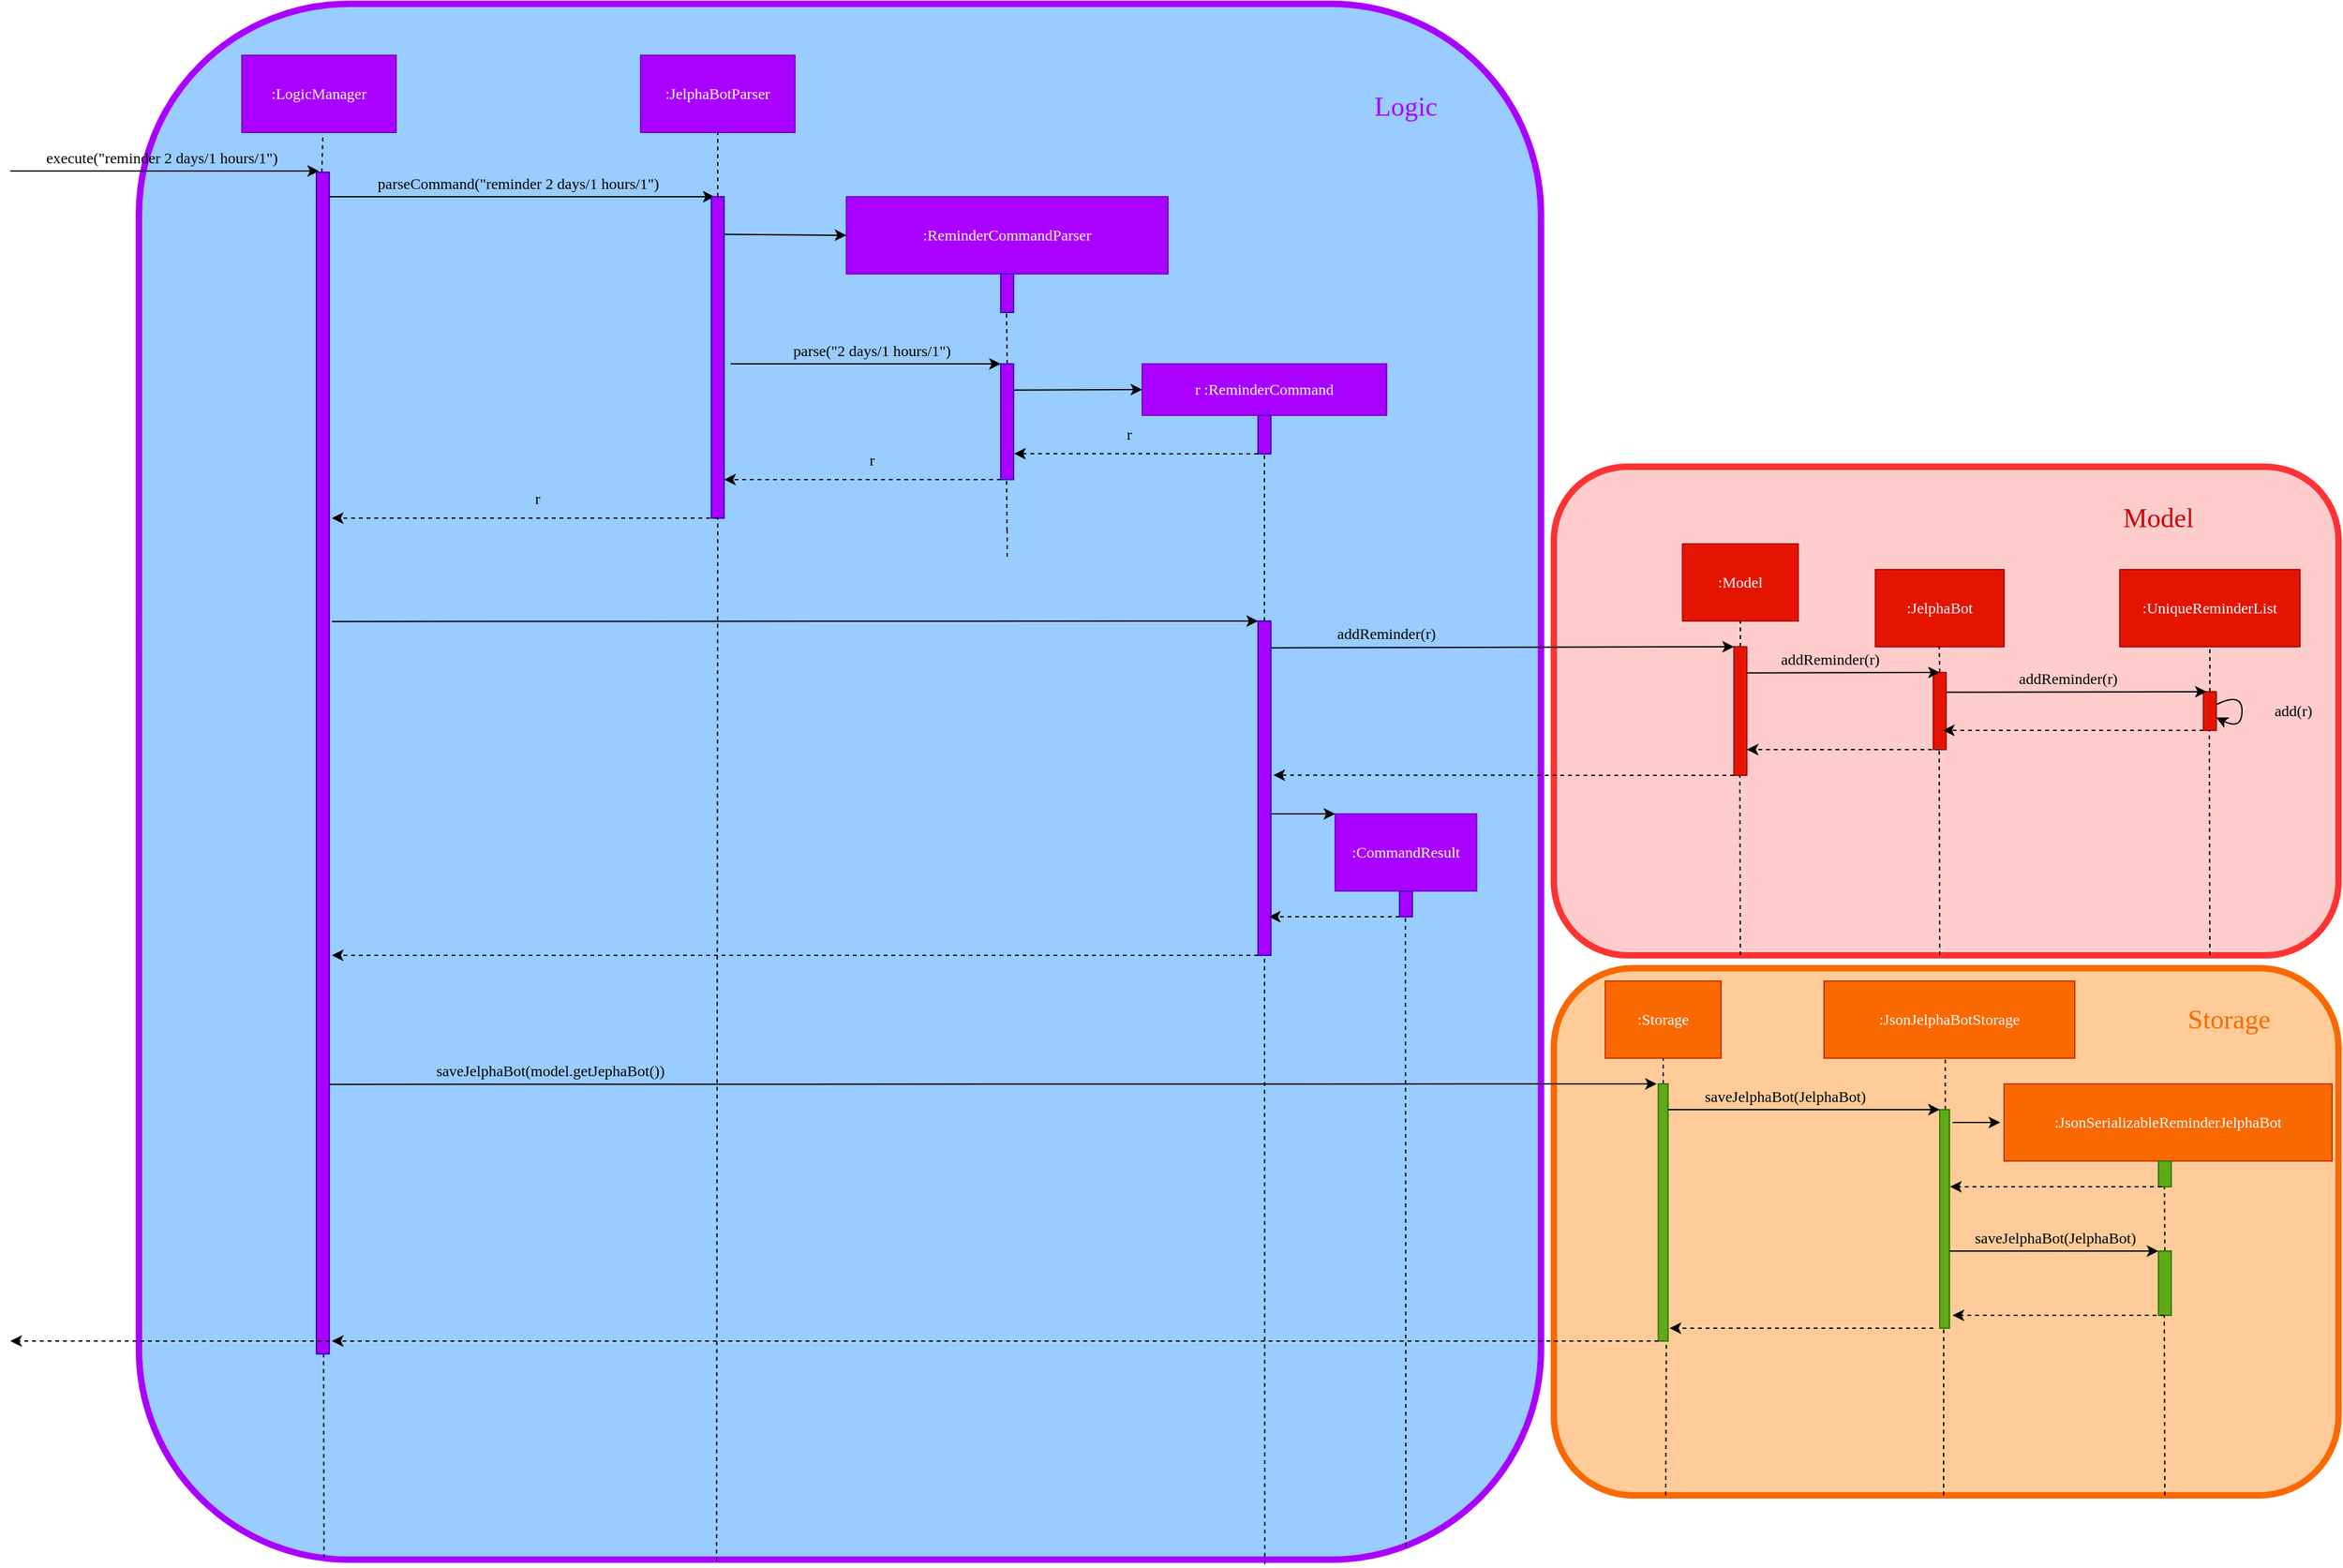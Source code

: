<mxfile version="12.9.10" type="device"><diagram name="Page-1" id="9361dd3d-8414-5efd-6122-117bd74ce7a7"><mxGraphModel dx="1910" dy="820" grid="1" gridSize="10" guides="1" tooltips="1" connect="1" arrows="1" fold="1" page="0" pageScale="1.5" pageWidth="826" pageHeight="1169" background="#ffffff" math="0" shadow="0"><root><mxCell id="0"/><mxCell id="1" parent="0"/><mxCell id="qi6jN_Q082Q28_ZLEKSj-39" value="" style="rounded=1;whiteSpace=wrap;html=1;strokeColor=#aa00ff;strokeWidth=5;fillColor=#99CCFF;fontFamily=Verdana;fontSize=21;fontColor=#fa6800;" vertex="1" parent="1"><mxGeometry x="-150" y="240" width="1090" height="1210" as="geometry"/></mxCell><mxCell id="qi6jN_Q082Q28_ZLEKSj-37" value="" style="rounded=1;whiteSpace=wrap;html=1;strokeColor=#fa6800;strokeWidth=5;fillColor=#FFCC99;fontFamily=Verdana;fontSize=12;fontColor=#ffffff;" vertex="1" parent="1"><mxGeometry x="950" y="990" width="610" height="410" as="geometry"/></mxCell><mxCell id="sQZ0v8X6X_9FEj70ZxOo-187" value="" style="endArrow=none;dashed=1;html=1;fontFamily=Verdana;exitX=0.132;exitY=0.999;exitDx=0;exitDy=0;exitPerimeter=0;" parent="1" edge="1" source="qi6jN_Q082Q28_ZLEKSj-39"><mxGeometry width="50" height="50" relative="1" as="geometry"><mxPoint x="-7" y="1400" as="sourcePoint"/><mxPoint x="-7" y="1000" as="targetPoint"/></mxGeometry></mxCell><mxCell id="qi6jN_Q082Q28_ZLEKSj-30" value="" style="rounded=1;whiteSpace=wrap;html=1;fontFamily=Verdana;strokeColor=#FF3333;strokeWidth=5;fillColor=#FFCCCC;" vertex="1" parent="1"><mxGeometry x="950" y="600" width="610" height="380" as="geometry"/></mxCell><mxCell id="sQZ0v8X6X_9FEj70ZxOo-93" value=":LogicManager" style="rounded=0;whiteSpace=wrap;html=1;fontFamily=Verdana;fillColor=#aa00ff;strokeColor=#7700CC;fontColor=#ffffff;" parent="1" vertex="1"><mxGeometry x="-70" y="280" width="120" height="60" as="geometry"/></mxCell><mxCell id="sQZ0v8X6X_9FEj70ZxOo-94" value=":JelphaBotParser" style="rounded=0;whiteSpace=wrap;html=1;fontFamily=Verdana;fillColor=#aa00ff;strokeColor=#7700CC;fontColor=#ffffff;" parent="1" vertex="1"><mxGeometry x="240" y="280" width="120" height="60" as="geometry"/></mxCell><mxCell id="sQZ0v8X6X_9FEj70ZxOo-95" value=":ReminderCommandParser" style="rounded=0;whiteSpace=wrap;html=1;fontFamily=Verdana;fillColor=#aa00ff;strokeColor=#7700CC;fontColor=#ffffff;" parent="1" vertex="1"><mxGeometry x="400" y="390" width="250" height="60" as="geometry"/></mxCell><mxCell id="sQZ0v8X6X_9FEj70ZxOo-96" value="r :ReminderCommand" style="rounded=0;whiteSpace=wrap;html=1;fontFamily=Verdana;fillColor=#aa00ff;strokeColor=#7700CC;fontColor=#ffffff;" parent="1" vertex="1"><mxGeometry x="630" y="520" width="190" height="40" as="geometry"/></mxCell><mxCell id="sQZ0v8X6X_9FEj70ZxOo-100" value=":Model" style="rounded=0;whiteSpace=wrap;html=1;fontFamily=Verdana;fillColor=#e51400;strokeColor=#B20000;fontColor=#ffffff;" parent="1" vertex="1"><mxGeometry x="1050" y="660" width="90" height="60" as="geometry"/></mxCell><mxCell id="sQZ0v8X6X_9FEj70ZxOo-101" value=":JelphaBot" style="rounded=0;whiteSpace=wrap;html=1;fontFamily=Verdana;fillColor=#e51400;strokeColor=#B20000;fontColor=#ffffff;" parent="1" vertex="1"><mxGeometry x="1200" y="680" width="100" height="60" as="geometry"/></mxCell><mxCell id="sQZ0v8X6X_9FEj70ZxOo-103" value=":UniqueReminderList" style="rounded=0;whiteSpace=wrap;html=1;fontFamily=Verdana;fillColor=#e51400;strokeColor=#B20000;fontColor=#ffffff;" parent="1" vertex="1"><mxGeometry x="1390" y="680" width="140" height="60" as="geometry"/></mxCell><mxCell id="sQZ0v8X6X_9FEj70ZxOo-109" value="" style="endArrow=none;dashed=1;html=1;fontFamily=Verdana;entryX=0.55;entryY=1.033;entryDx=0;entryDy=0;entryPerimeter=0;exitX=0.072;exitY=0.049;exitDx=0;exitDy=0;exitPerimeter=0;" parent="1" edge="1"><mxGeometry width="50" height="50" relative="1" as="geometry"><mxPoint x="-7.8" y="370.98" as="sourcePoint"/><mxPoint x="-7.0" y="341.98" as="targetPoint"/></mxGeometry></mxCell><mxCell id="sQZ0v8X6X_9FEj70ZxOo-108" value="" style="endArrow=classic;html=1;fontFamily=Verdana;" parent="1" edge="1"><mxGeometry width="50" height="50" relative="1" as="geometry"><mxPoint x="-250" y="370" as="sourcePoint"/><mxPoint x="-10" y="370" as="targetPoint"/></mxGeometry></mxCell><mxCell id="sQZ0v8X6X_9FEj70ZxOo-111" value="execute(&quot;reminder 2 days/1 hours/1&quot;)" style="text;html=1;strokeColor=none;fillColor=none;align=center;verticalAlign=middle;whiteSpace=wrap;rounded=0;fontFamily=Verdana;" parent="1" vertex="1"><mxGeometry x="-252" y="350" width="240" height="20" as="geometry"/></mxCell><mxCell id="sQZ0v8X6X_9FEj70ZxOo-112" value="" style="endArrow=classic;html=1;fontFamily=Verdana;entryX=0.25;entryY=0;entryDx=0;entryDy=0;" parent="1" target="sQZ0v8X6X_9FEj70ZxOo-118" edge="1"><mxGeometry width="50" height="50" relative="1" as="geometry"><mxPoint x="-5" y="390" as="sourcePoint"/><mxPoint x="330" y="390" as="targetPoint"/></mxGeometry></mxCell><mxCell id="sQZ0v8X6X_9FEj70ZxOo-113" value="parseCommand(&quot;reminder 2 days/1 hours/1&quot;)" style="text;html=1;strokeColor=none;fillColor=none;align=center;verticalAlign=middle;whiteSpace=wrap;rounded=0;fontFamily=Verdana;" parent="1" vertex="1"><mxGeometry x="-30" y="370" width="350" height="20" as="geometry"/></mxCell><mxCell id="sQZ0v8X6X_9FEj70ZxOo-117" value="" style="endArrow=none;dashed=1;html=1;fontFamily=Verdana;entryX=0.5;entryY=1;entryDx=0;entryDy=0;" parent="1" target="sQZ0v8X6X_9FEj70ZxOo-94" edge="1"><mxGeometry width="50" height="50" relative="1" as="geometry"><mxPoint x="300" y="390" as="sourcePoint"/><mxPoint x="320" y="400" as="targetPoint"/></mxGeometry></mxCell><mxCell id="sQZ0v8X6X_9FEj70ZxOo-118" value="" style="rounded=0;whiteSpace=wrap;html=1;fontFamily=Verdana;fillColor=#aa00ff;strokeColor=#3700CC;fontColor=#ffffff;" parent="1" vertex="1"><mxGeometry x="295" y="390" width="10" height="250" as="geometry"/></mxCell><mxCell id="sQZ0v8X6X_9FEj70ZxOo-119" value="" style="endArrow=classic;html=1;fontFamily=Verdana;exitX=0.988;exitY=0.117;exitDx=0;exitDy=0;exitPerimeter=0;" parent="1" source="sQZ0v8X6X_9FEj70ZxOo-118" edge="1"><mxGeometry width="50" height="50" relative="1" as="geometry"><mxPoint x="390" y="470" as="sourcePoint"/><mxPoint x="400" y="420" as="targetPoint"/></mxGeometry></mxCell><mxCell id="sQZ0v8X6X_9FEj70ZxOo-120" value="" style="rounded=0;whiteSpace=wrap;html=1;fontFamily=Verdana;fillColor=#aa00ff;strokeColor=#3700CC;fontColor=#ffffff;" parent="1" vertex="1"><mxGeometry x="520" y="450" width="10" height="30" as="geometry"/></mxCell><mxCell id="sQZ0v8X6X_9FEj70ZxOo-121" value="" style="endArrow=none;dashed=1;html=1;fontFamily=Verdana;entryX=0.25;entryY=1;entryDx=0;entryDy=0;" parent="1" edge="1"><mxGeometry width="50" height="50" relative="1" as="geometry"><mxPoint x="525" y="520" as="sourcePoint"/><mxPoint x="524.5" y="480" as="targetPoint"/></mxGeometry></mxCell><mxCell id="sQZ0v8X6X_9FEj70ZxOo-122" value="" style="endArrow=classic;html=1;fontFamily=Verdana;" parent="1" edge="1"><mxGeometry width="50" height="50" relative="1" as="geometry"><mxPoint x="310" y="520" as="sourcePoint"/><mxPoint x="520" y="520" as="targetPoint"/></mxGeometry></mxCell><mxCell id="sQZ0v8X6X_9FEj70ZxOo-123" value="&lt;font face=&quot;Verdana&quot;&gt;parse(&quot;2 days/1 hours/1&quot;)&lt;/font&gt;" style="text;html=1;strokeColor=none;fillColor=none;align=center;verticalAlign=middle;whiteSpace=wrap;rounded=0;" parent="1" vertex="1"><mxGeometry x="295" y="500" width="250" height="20" as="geometry"/></mxCell><mxCell id="sQZ0v8X6X_9FEj70ZxOo-124" value="" style="rounded=0;whiteSpace=wrap;html=1;fontFamily=Verdana;fillColor=#aa00ff;strokeColor=#3700CC;fontColor=#ffffff;" parent="1" vertex="1"><mxGeometry x="520" y="520" width="10" height="90" as="geometry"/></mxCell><mxCell id="sQZ0v8X6X_9FEj70ZxOo-125" value="" style="endArrow=classic;html=1;fontFamily=Verdana;exitX=0.914;exitY=0.041;exitDx=0;exitDy=0;exitPerimeter=0;entryX=0;entryY=0.5;entryDx=0;entryDy=0;" parent="1" edge="1"><mxGeometry width="50" height="50" relative="1" as="geometry"><mxPoint x="530.0" y="540.34" as="sourcePoint"/><mxPoint x="630" y="540" as="targetPoint"/></mxGeometry></mxCell><mxCell id="sQZ0v8X6X_9FEj70ZxOo-127" value="" style="rounded=0;whiteSpace=wrap;html=1;fontFamily=Verdana;fillColor=#aa00ff;strokeColor=#3700CC;fontColor=#ffffff;" parent="1" vertex="1"><mxGeometry x="720" y="560" width="10" height="30" as="geometry"/></mxCell><mxCell id="sQZ0v8X6X_9FEj70ZxOo-128" value="" style="endArrow=classic;html=1;fontFamily=Verdana;exitX=0;exitY=1;exitDx=0;exitDy=0;entryX=1.042;entryY=0.776;entryDx=0;entryDy=0;dashed=1;entryPerimeter=0;" parent="1" source="sQZ0v8X6X_9FEj70ZxOo-127" target="sQZ0v8X6X_9FEj70ZxOo-124" edge="1"><mxGeometry width="50" height="50" relative="1" as="geometry"><mxPoint x="460" y="570" as="sourcePoint"/><mxPoint x="510" y="520" as="targetPoint"/></mxGeometry></mxCell><mxCell id="sQZ0v8X6X_9FEj70ZxOo-129" value="" style="endArrow=classic;html=1;fontFamily=Verdana;exitX=0;exitY=1;exitDx=0;exitDy=0;dashed=1;" parent="1" edge="1"><mxGeometry width="50" height="50" relative="1" as="geometry"><mxPoint x="520" y="610" as="sourcePoint"/><mxPoint x="305" y="610" as="targetPoint"/></mxGeometry></mxCell><mxCell id="sQZ0v8X6X_9FEj70ZxOo-130" value="r" style="text;html=1;strokeColor=none;fillColor=none;align=center;verticalAlign=middle;whiteSpace=wrap;rounded=0;fontFamily=Verdana;" parent="1" vertex="1"><mxGeometry x="400" y="580" width="40" height="30" as="geometry"/></mxCell><mxCell id="sQZ0v8X6X_9FEj70ZxOo-131" value="r" style="text;html=1;strokeColor=none;fillColor=none;align=center;verticalAlign=middle;whiteSpace=wrap;rounded=0;fontFamily=Verdana;" parent="1" vertex="1"><mxGeometry x="600" y="560" width="40" height="30" as="geometry"/></mxCell><mxCell id="sQZ0v8X6X_9FEj70ZxOo-132" value="" style="endArrow=none;dashed=1;html=1;fontFamily=Verdana;" parent="1" source="sQZ0v8X6X_9FEj70ZxOo-141" edge="1"><mxGeometry width="50" height="50" relative="1" as="geometry"><mxPoint x="725" y="840" as="sourcePoint"/><mxPoint x="725" y="590" as="targetPoint"/></mxGeometry></mxCell><mxCell id="sQZ0v8X6X_9FEj70ZxOo-133" value="" style="endArrow=none;dashed=1;html=1;fontFamily=Verdana;" parent="1" edge="1" source="sQZ0v8X6X_9FEj70ZxOo-138"><mxGeometry width="50" height="50" relative="1" as="geometry"><mxPoint x="525" y="670" as="sourcePoint"/><mxPoint x="524.58" y="610" as="targetPoint"/></mxGeometry></mxCell><mxCell id="sQZ0v8X6X_9FEj70ZxOo-134" value="" style="endArrow=classic;html=1;fontFamily=Verdana;dashed=1;" parent="1" edge="1"><mxGeometry width="50" height="50" relative="1" as="geometry"><mxPoint x="300" y="640" as="sourcePoint"/><mxPoint y="640" as="targetPoint"/></mxGeometry></mxCell><mxCell id="sQZ0v8X6X_9FEj70ZxOo-136" value="r" style="text;html=1;strokeColor=none;fillColor=none;align=center;verticalAlign=middle;whiteSpace=wrap;rounded=0;fontFamily=Verdana;" parent="1" vertex="1"><mxGeometry x="140" y="610" width="40" height="30" as="geometry"/></mxCell><mxCell id="sQZ0v8X6X_9FEj70ZxOo-110" value="" style="rounded=0;whiteSpace=wrap;html=1;fontFamily=Verdana;fillColor=#aa00ff;strokeColor=#3700CC;fontColor=#ffffff;" parent="1" vertex="1"><mxGeometry x="-12" y="371" width="10" height="919" as="geometry"/></mxCell><mxCell id="sQZ0v8X6X_9FEj70ZxOo-137" value="" style="endArrow=none;dashed=1;html=1;fontFamily=Verdana;entryX=0.5;entryY=1;entryDx=0;entryDy=0;exitX=0.412;exitY=1.001;exitDx=0;exitDy=0;exitPerimeter=0;" parent="1" target="sQZ0v8X6X_9FEj70ZxOo-118" edge="1" source="qi6jN_Q082Q28_ZLEKSj-39"><mxGeometry width="50" height="50" relative="1" as="geometry"><mxPoint x="300" y="1400" as="sourcePoint"/><mxPoint x="339.58" y="640" as="targetPoint"/></mxGeometry></mxCell><mxCell id="sQZ0v8X6X_9FEj70ZxOo-140" value="" style="endArrow=classic;html=1;fontFamily=Verdana;exitX=0.914;exitY=0.041;exitDx=0;exitDy=0;exitPerimeter=0;entryX=0;entryY=0;entryDx=0;entryDy=0;" parent="1" target="sQZ0v8X6X_9FEj70ZxOo-141" edge="1"><mxGeometry width="50" height="50" relative="1" as="geometry"><mxPoint y="720.34" as="sourcePoint"/><mxPoint x="520" y="720" as="targetPoint"/></mxGeometry></mxCell><mxCell id="sQZ0v8X6X_9FEj70ZxOo-141" value="" style="rounded=0;whiteSpace=wrap;html=1;fontFamily=Verdana;fillColor=#aa00ff;strokeColor=#3700CC;fontColor=#ffffff;" parent="1" vertex="1"><mxGeometry x="720" y="720" width="10" height="260" as="geometry"/></mxCell><mxCell id="sQZ0v8X6X_9FEj70ZxOo-142" value="" style="endArrow=none;dashed=1;html=1;fontFamily=Verdana;exitX=0.803;exitY=1.003;exitDx=0;exitDy=0;exitPerimeter=0;" parent="1" target="sQZ0v8X6X_9FEj70ZxOo-141" edge="1" source="qi6jN_Q082Q28_ZLEKSj-39"><mxGeometry width="50" height="50" relative="1" as="geometry"><mxPoint x="725" y="1400" as="sourcePoint"/><mxPoint x="725" y="590" as="targetPoint"/></mxGeometry></mxCell><mxCell id="sQZ0v8X6X_9FEj70ZxOo-143" value="" style="endArrow=classic;html=1;fontFamily=Verdana;exitX=0.914;exitY=0.041;exitDx=0;exitDy=0;exitPerimeter=0;entryX=0;entryY=0;entryDx=0;entryDy=0;" parent="1" edge="1"><mxGeometry width="50" height="50" relative="1" as="geometry"><mxPoint x="730" y="740.84" as="sourcePoint"/><mxPoint x="1090" y="740" as="targetPoint"/></mxGeometry></mxCell><mxCell id="sQZ0v8X6X_9FEj70ZxOo-144" value="addReminder(r)" style="text;html=1;strokeColor=none;fillColor=none;align=center;verticalAlign=middle;whiteSpace=wrap;rounded=0;fontFamily=Verdana;" parent="1" vertex="1"><mxGeometry x="740" y="720" width="160" height="20" as="geometry"/></mxCell><mxCell id="sQZ0v8X6X_9FEj70ZxOo-145" value="" style="endArrow=none;dashed=1;html=1;fontFamily=Verdana;exitX=0.5;exitY=0;exitDx=0;exitDy=0;entryX=0.5;entryY=1;entryDx=0;entryDy=0;" parent="1" source="sQZ0v8X6X_9FEj70ZxOo-146" target="sQZ0v8X6X_9FEj70ZxOo-100" edge="1"><mxGeometry width="50" height="50" relative="1" as="geometry"><mxPoint x="1100" y="960" as="sourcePoint"/><mxPoint x="1100" y="720" as="targetPoint"/></mxGeometry></mxCell><mxCell id="sQZ0v8X6X_9FEj70ZxOo-146" value="" style="rounded=0;whiteSpace=wrap;html=1;fontFamily=Verdana;fillColor=#e51400;strokeColor=#B20000;fontColor=#ffffff;" parent="1" vertex="1"><mxGeometry x="1090" y="740" width="10" height="100" as="geometry"/></mxCell><mxCell id="sQZ0v8X6X_9FEj70ZxOo-153" value="" style="endArrow=none;dashed=1;html=1;fontFamily=Verdana;" parent="1" edge="1"><mxGeometry width="50" height="50" relative="1" as="geometry"><mxPoint x="1250" y="760" as="sourcePoint"/><mxPoint x="1249.58" y="740" as="targetPoint"/></mxGeometry></mxCell><mxCell id="sQZ0v8X6X_9FEj70ZxOo-154" value="" style="rounded=0;whiteSpace=wrap;html=1;fontFamily=Verdana;fillColor=#e51400;strokeColor=#B20000;fontColor=#ffffff;" parent="1" vertex="1"><mxGeometry x="1245" y="760" width="10" height="60" as="geometry"/></mxCell><mxCell id="sQZ0v8X6X_9FEj70ZxOo-152" value="" style="endArrow=classic;html=1;fontFamily=Verdana;exitX=0.914;exitY=0.041;exitDx=0;exitDy=0;exitPerimeter=0;" parent="1" edge="1"><mxGeometry width="50" height="50" relative="1" as="geometry"><mxPoint x="1100" y="760.34" as="sourcePoint"/><mxPoint x="1250" y="760" as="targetPoint"/></mxGeometry></mxCell><mxCell id="sQZ0v8X6X_9FEj70ZxOo-155" value="addReminder(r)" style="text;html=1;strokeColor=none;fillColor=none;align=center;verticalAlign=middle;whiteSpace=wrap;rounded=0;fontFamily=Verdana;" parent="1" vertex="1"><mxGeometry x="1085" y="740" width="160" height="20" as="geometry"/></mxCell><mxCell id="sQZ0v8X6X_9FEj70ZxOo-156" value="" style="endArrow=none;dashed=1;html=1;fontFamily=Verdana;entryX=0.5;entryY=1;entryDx=0;entryDy=0;exitX=0.5;exitY=0;exitDx=0;exitDy=0;" parent="1" source="sQZ0v8X6X_9FEj70ZxOo-158" target="sQZ0v8X6X_9FEj70ZxOo-103" edge="1"><mxGeometry width="50" height="50" relative="1" as="geometry"><mxPoint x="1460" y="760" as="sourcePoint"/><mxPoint x="1259.58" y="750" as="targetPoint"/></mxGeometry></mxCell><mxCell id="sQZ0v8X6X_9FEj70ZxOo-158" value="" style="rounded=0;whiteSpace=wrap;html=1;fontFamily=Verdana;fillColor=#e51400;strokeColor=#B20000;fontColor=#ffffff;" parent="1" vertex="1"><mxGeometry x="1455" y="775" width="10" height="30" as="geometry"/></mxCell><mxCell id="sQZ0v8X6X_9FEj70ZxOo-159" value="addReminder(r)" style="text;html=1;strokeColor=none;fillColor=none;align=center;verticalAlign=middle;whiteSpace=wrap;rounded=0;fontFamily=Verdana;" parent="1" vertex="1"><mxGeometry x="1270" y="755" width="160" height="20" as="geometry"/></mxCell><mxCell id="sQZ0v8X6X_9FEj70ZxOo-160" value="" style="endArrow=classic;html=1;fontFamily=Verdana;exitX=0.914;exitY=0.041;exitDx=0;exitDy=0;exitPerimeter=0;entryX=0.25;entryY=0;entryDx=0;entryDy=0;" parent="1" target="sQZ0v8X6X_9FEj70ZxOo-158" edge="1"><mxGeometry width="50" height="50" relative="1" as="geometry"><mxPoint x="1255" y="775.34" as="sourcePoint"/><mxPoint x="1450" y="775" as="targetPoint"/></mxGeometry></mxCell><mxCell id="sQZ0v8X6X_9FEj70ZxOo-161" value="" style="endArrow=classic;html=1;fontFamily=Verdana;exitX=0;exitY=1;exitDx=0;exitDy=0;dashed=1;" parent="1" source="sQZ0v8X6X_9FEj70ZxOo-158" edge="1"><mxGeometry width="50" height="50" relative="1" as="geometry"><mxPoint x="1447.5" y="807" as="sourcePoint"/><mxPoint x="1252.5" y="805" as="targetPoint"/></mxGeometry></mxCell><mxCell id="sQZ0v8X6X_9FEj70ZxOo-162" value="" style="endArrow=classic;html=1;fontFamily=Verdana;strokeColor=none;curved=1;" parent="1" edge="1"><mxGeometry width="50" height="50" relative="1" as="geometry"><mxPoint x="1340" y="740" as="sourcePoint"/><mxPoint x="1390" y="690" as="targetPoint"/><Array as="points"><mxPoint x="1390" y="740"/><mxPoint x="1340" y="690"/></Array></mxGeometry></mxCell><mxCell id="sQZ0v8X6X_9FEj70ZxOo-169" value="" style="endArrow=classic;html=1;fontFamily=Verdana;curved=1;" parent="1" edge="1"><mxGeometry width="50" height="50" relative="1" as="geometry"><mxPoint x="1465" y="785" as="sourcePoint"/><mxPoint x="1465" y="795" as="targetPoint"/><Array as="points"><mxPoint x="1485" y="775"/><mxPoint x="1485" y="805"/></Array></mxGeometry></mxCell><mxCell id="sQZ0v8X6X_9FEj70ZxOo-170" value="add(r)" style="text;html=1;strokeColor=none;fillColor=none;align=center;verticalAlign=middle;whiteSpace=wrap;rounded=0;fontFamily=Verdana;" parent="1" vertex="1"><mxGeometry x="1490" y="780" width="70" height="20" as="geometry"/></mxCell><mxCell id="sQZ0v8X6X_9FEj70ZxOo-172" value="" style="endArrow=classic;html=1;fontFamily=Verdana;dashed=1;" parent="1" edge="1"><mxGeometry width="50" height="50" relative="1" as="geometry"><mxPoint x="1250" y="820" as="sourcePoint"/><mxPoint x="1100" y="820" as="targetPoint"/></mxGeometry></mxCell><mxCell id="sQZ0v8X6X_9FEj70ZxOo-173" value="" style="endArrow=none;dashed=1;html=1;fontFamily=Verdana;entryX=0.5;entryY=1;entryDx=0;entryDy=0;" parent="1" edge="1"><mxGeometry width="50" height="50" relative="1" as="geometry"><mxPoint x="1460" y="980" as="sourcePoint"/><mxPoint x="1459.58" y="805" as="targetPoint"/></mxGeometry></mxCell><mxCell id="sQZ0v8X6X_9FEj70ZxOo-174" value="" style="endArrow=none;dashed=1;html=1;fontFamily=Verdana;entryX=0.5;entryY=1;entryDx=0;entryDy=0;" parent="1" edge="1"><mxGeometry width="50" height="50" relative="1" as="geometry"><mxPoint x="1250" y="980" as="sourcePoint"/><mxPoint x="1249.58" y="820" as="targetPoint"/></mxGeometry></mxCell><mxCell id="sQZ0v8X6X_9FEj70ZxOo-175" value="" style="endArrow=none;dashed=1;html=1;fontFamily=Verdana;entryX=0.5;entryY=1;entryDx=0;entryDy=0;" parent="1" edge="1"><mxGeometry width="50" height="50" relative="1" as="geometry"><mxPoint x="1095" y="980" as="sourcePoint"/><mxPoint x="1094.58" y="840" as="targetPoint"/></mxGeometry></mxCell><mxCell id="sQZ0v8X6X_9FEj70ZxOo-176" value="" style="endArrow=classic;html=1;fontFamily=Verdana;dashed=1;entryX=1.201;entryY=0.461;entryDx=0;entryDy=0;entryPerimeter=0;exitX=0;exitY=1;exitDx=0;exitDy=0;" parent="1" target="sQZ0v8X6X_9FEj70ZxOo-141" edge="1"><mxGeometry width="50" height="50" relative="1" as="geometry"><mxPoint x="1090" y="840" as="sourcePoint"/><mxPoint x="765" y="840" as="targetPoint"/></mxGeometry></mxCell><mxCell id="sQZ0v8X6X_9FEj70ZxOo-177" value="" style="endArrow=classic;html=1;fontFamily=Verdana;exitX=1;exitY=0.5;exitDx=0;exitDy=0;" parent="1" edge="1"><mxGeometry width="50" height="50" relative="1" as="geometry"><mxPoint x="730" y="870" as="sourcePoint"/><mxPoint x="780" y="870" as="targetPoint"/></mxGeometry></mxCell><mxCell id="sQZ0v8X6X_9FEj70ZxOo-179" value=":CommandResult" style="rounded=0;whiteSpace=wrap;html=1;fontFamily=Verdana;fillColor=#aa00ff;strokeColor=#7700CC;fontColor=#ffffff;" parent="1" vertex="1"><mxGeometry x="780" y="870" width="110" height="60" as="geometry"/></mxCell><mxCell id="sQZ0v8X6X_9FEj70ZxOo-180" value="" style="rounded=0;whiteSpace=wrap;html=1;fontFamily=Verdana;fillColor=#aa00ff;strokeColor=#3700CC;fontColor=#ffffff;" parent="1" vertex="1"><mxGeometry x="830" y="930" width="10" height="20" as="geometry"/></mxCell><mxCell id="sQZ0v8X6X_9FEj70ZxOo-181" value="" style="endArrow=classic;html=1;fontFamily=Verdana;dashed=1;entryX=1.201;entryY=0.461;entryDx=0;entryDy=0;entryPerimeter=0;" parent="1" edge="1"><mxGeometry width="50" height="50" relative="1" as="geometry"><mxPoint x="830" y="950" as="sourcePoint"/><mxPoint x="728.51" y="950.0" as="targetPoint"/></mxGeometry></mxCell><mxCell id="sQZ0v8X6X_9FEj70ZxOo-182" value="" style="endArrow=none;dashed=1;html=1;fontFamily=Verdana;entryX=0.5;entryY=1;entryDx=0;entryDy=0;" parent="1" edge="1"><mxGeometry width="50" height="50" relative="1" as="geometry"><mxPoint x="835" y="1440" as="sourcePoint"/><mxPoint x="834.58" y="950" as="targetPoint"/></mxGeometry></mxCell><mxCell id="sQZ0v8X6X_9FEj70ZxOo-183" value="" style="endArrow=classic;html=1;fontFamily=Verdana;dashed=1;" parent="1" edge="1"><mxGeometry width="50" height="50" relative="1" as="geometry"><mxPoint x="720" y="980" as="sourcePoint"/><mxPoint y="980" as="targetPoint"/></mxGeometry></mxCell><mxCell id="sQZ0v8X6X_9FEj70ZxOo-186" value="" style="endArrow=classic;html=1;fontFamily=Verdana;exitX=0;exitY=1;exitDx=0;exitDy=0;dashed=1;" parent="1" edge="1"><mxGeometry width="50" height="50" relative="1" as="geometry"><mxPoint x="-2" y="1280" as="sourcePoint"/><mxPoint x="-250" y="1280" as="targetPoint"/></mxGeometry></mxCell><mxCell id="sQZ0v8X6X_9FEj70ZxOo-138" value="" style="shape=image;html=1;verticalAlign=top;verticalLabelPosition=bottom;labelBackgroundColor=#ffffff;imageAspect=0;aspect=fixed;image=https://cdn2.iconfinder.com/data/icons/essential-web-1-1/50/close-cross-error-wrong-reject-128.png" parent="1" vertex="1"><mxGeometry x="503.21" y="650" width="43.58" height="43.58" as="geometry"/></mxCell><mxCell id="qi6jN_Q082Q28_ZLEKSj-2" value="" style="endArrow=none;dashed=1;html=1;fontFamily=Verdana;" edge="1" parent="1" target="sQZ0v8X6X_9FEj70ZxOo-138"><mxGeometry width="50" height="50" relative="1" as="geometry"><mxPoint x="525" y="670" as="sourcePoint"/><mxPoint x="524.58" y="610" as="targetPoint"/></mxGeometry></mxCell><mxCell id="qi6jN_Q082Q28_ZLEKSj-3" value="" style="endArrow=classic;html=1;fontFamily=Verdana;exitX=0.914;exitY=0.041;exitDx=0;exitDy=0;exitPerimeter=0;" edge="1" parent="1"><mxGeometry width="50" height="50" relative="1" as="geometry"><mxPoint x="-2" y="1080.34" as="sourcePoint"/><mxPoint x="1030" y="1080" as="targetPoint"/></mxGeometry></mxCell><mxCell id="qi6jN_Q082Q28_ZLEKSj-4" value=":Storage" style="rounded=0;whiteSpace=wrap;html=1;fontFamily=Verdana;fillColor=#fa6800;strokeColor=#C73500;fontColor=#ffffff;" vertex="1" parent="1"><mxGeometry x="990" y="1000" width="90" height="60" as="geometry"/></mxCell><mxCell id="qi6jN_Q082Q28_ZLEKSj-6" value="" style="endArrow=none;dashed=1;html=1;entryX=0.5;entryY=1;entryDx=0;entryDy=0;" edge="1" parent="1" source="qi6jN_Q082Q28_ZLEKSj-7" target="qi6jN_Q082Q28_ZLEKSj-4"><mxGeometry width="50" height="50" relative="1" as="geometry"><mxPoint x="1094.84" y="1080" as="sourcePoint"/><mxPoint x="1094.84" y="1060" as="targetPoint"/></mxGeometry></mxCell><mxCell id="qi6jN_Q082Q28_ZLEKSj-7" value="" style="rounded=0;whiteSpace=wrap;html=1;fillColor=#60a917;strokeColor=#2D7600;fontColor=#ffffff;" vertex="1" parent="1"><mxGeometry x="1031.21" y="1080" width="7.58" height="200" as="geometry"/></mxCell><mxCell id="qi6jN_Q082Q28_ZLEKSj-9" value="" style="endArrow=classic;html=1;entryX=0;entryY=0;entryDx=0;entryDy=0;" edge="1" parent="1" target="qi6jN_Q082Q28_ZLEKSj-16"><mxGeometry width="50" height="50" relative="1" as="geometry"><mxPoint x="1038.79" y="1100" as="sourcePoint"/><mxPoint x="1240" y="1100" as="targetPoint"/></mxGeometry></mxCell><mxCell id="qi6jN_Q082Q28_ZLEKSj-10" value="saveJelphaBot(JelphaBot)" style="text;html=1;strokeColor=none;fillColor=none;align=center;verticalAlign=middle;whiteSpace=wrap;rounded=0;fontFamily=Verdana;" vertex="1" parent="1"><mxGeometry x="1050" y="1080" width="160" height="20" as="geometry"/></mxCell><mxCell id="qi6jN_Q082Q28_ZLEKSj-12" value=":JsonJelphaBotStorage" style="rounded=0;whiteSpace=wrap;html=1;fontFamily=Verdana;fillColor=#fa6800;strokeColor=#C73500;fontColor=#ffffff;" vertex="1" parent="1"><mxGeometry x="1160" y="1000" width="195" height="60" as="geometry"/></mxCell><mxCell id="qi6jN_Q082Q28_ZLEKSj-14" value="" style="endArrow=none;dashed=1;html=1;fontFamily=Verdana;" edge="1" parent="1"><mxGeometry width="50" height="50" relative="1" as="geometry"><mxPoint x="1254.29" y="1100" as="sourcePoint"/><mxPoint x="1254.29" y="1060" as="targetPoint"/></mxGeometry></mxCell><mxCell id="qi6jN_Q082Q28_ZLEKSj-16" value="" style="rounded=0;whiteSpace=wrap;html=1;fillColor=#60a917;strokeColor=#2D7600;fontColor=#ffffff;" vertex="1" parent="1"><mxGeometry x="1250" y="1100" width="7.58" height="170" as="geometry"/></mxCell><mxCell id="qi6jN_Q082Q28_ZLEKSj-17" value=":JsonSerializableReminderJelphaBot" style="rounded=0;whiteSpace=wrap;html=1;fontFamily=Verdana;fillColor=#fa6800;strokeColor=#C73500;fontColor=#ffffff;" vertex="1" parent="1"><mxGeometry x="1300" y="1080" width="255" height="60" as="geometry"/></mxCell><mxCell id="qi6jN_Q082Q28_ZLEKSj-18" value="" style="endArrow=none;dashed=1;html=1;fontFamily=Verdana;" edge="1" parent="1"><mxGeometry width="50" height="50" relative="1" as="geometry"><mxPoint x="1425" y="1210" as="sourcePoint"/><mxPoint x="1424.55" y="1140" as="targetPoint"/></mxGeometry></mxCell><mxCell id="qi6jN_Q082Q28_ZLEKSj-19" value="" style="endArrow=classic;html=1;fontFamily=Verdana;" edge="1" parent="1"><mxGeometry width="50" height="50" relative="1" as="geometry"><mxPoint x="1260" y="1110" as="sourcePoint"/><mxPoint x="1297" y="1110" as="targetPoint"/></mxGeometry></mxCell><mxCell id="qi6jN_Q082Q28_ZLEKSj-20" value="" style="rounded=0;whiteSpace=wrap;html=1;fontFamily=Verdana;fillColor=#60a917;strokeColor=#2D7600;fontColor=#ffffff;" vertex="1" parent="1"><mxGeometry x="1420" y="1140" width="10" height="20" as="geometry"/></mxCell><mxCell id="qi6jN_Q082Q28_ZLEKSj-22" value="" style="endArrow=classic;html=1;fontFamily=Verdana;exitX=0.25;exitY=1;exitDx=0;exitDy=0;dashed=1;" edge="1" parent="1" source="qi6jN_Q082Q28_ZLEKSj-20"><mxGeometry width="50" height="50" relative="1" as="geometry"><mxPoint x="1270" y="1120" as="sourcePoint"/><mxPoint x="1258" y="1160" as="targetPoint"/></mxGeometry></mxCell><mxCell id="qi6jN_Q082Q28_ZLEKSj-23" value="" style="endArrow=classic;html=1;fontFamily=Verdana;" edge="1" parent="1"><mxGeometry width="50" height="50" relative="1" as="geometry"><mxPoint x="1257.58" y="1210" as="sourcePoint"/><mxPoint x="1420" y="1210" as="targetPoint"/></mxGeometry></mxCell><mxCell id="qi6jN_Q082Q28_ZLEKSj-24" value="saveJelphaBot(JelphaBot)" style="text;html=1;strokeColor=none;fillColor=none;align=center;verticalAlign=middle;whiteSpace=wrap;rounded=0;fontFamily=Verdana;" vertex="1" parent="1"><mxGeometry x="1260" y="1190" width="160" height="20" as="geometry"/></mxCell><mxCell id="qi6jN_Q082Q28_ZLEKSj-25" value="" style="rounded=0;whiteSpace=wrap;html=1;fontFamily=Verdana;fillColor=#60a917;strokeColor=#2D7600;fontColor=#ffffff;" vertex="1" parent="1"><mxGeometry x="1420" y="1210" width="10" height="50" as="geometry"/></mxCell><mxCell id="qi6jN_Q082Q28_ZLEKSj-26" value="" style="endArrow=classic;html=1;fontFamily=Verdana;exitX=0.25;exitY=1;exitDx=0;exitDy=0;dashed=1;" edge="1" parent="1"><mxGeometry width="50" height="50" relative="1" as="geometry"><mxPoint x="1424.5" y="1260" as="sourcePoint"/><mxPoint x="1260" y="1260" as="targetPoint"/></mxGeometry></mxCell><mxCell id="qi6jN_Q082Q28_ZLEKSj-27" value="" style="endArrow=none;dashed=1;html=1;fontFamily=Verdana;" edge="1" parent="1"><mxGeometry width="50" height="50" relative="1" as="geometry"><mxPoint x="1425" y="1400" as="sourcePoint"/><mxPoint x="1424.55" y="1260" as="targetPoint"/></mxGeometry></mxCell><mxCell id="qi6jN_Q082Q28_ZLEKSj-28" value="" style="endArrow=classic;html=1;fontFamily=Verdana;exitX=0.25;exitY=1;exitDx=0;exitDy=0;dashed=1;" edge="1" parent="1"><mxGeometry width="50" height="50" relative="1" as="geometry"><mxPoint x="1245" y="1270" as="sourcePoint"/><mxPoint x="1040" y="1270" as="targetPoint"/></mxGeometry></mxCell><mxCell id="qi6jN_Q082Q28_ZLEKSj-29" value="" style="endArrow=classic;html=1;fontFamily=Verdana;exitX=0.25;exitY=1;exitDx=0;exitDy=0;dashed=1;" edge="1" parent="1"><mxGeometry width="50" height="50" relative="1" as="geometry"><mxPoint x="1031.21" y="1280" as="sourcePoint"/><mxPoint y="1280" as="targetPoint"/></mxGeometry></mxCell><mxCell id="qi6jN_Q082Q28_ZLEKSj-32" value="Model" style="text;html=1;strokeColor=none;fillColor=none;align=center;verticalAlign=middle;whiteSpace=wrap;rounded=0;fontFamily=Verdana;strokeWidth=5;fontSize=21;fontColor=#CC0000;" vertex="1" parent="1"><mxGeometry x="1400" y="630" width="40" height="20" as="geometry"/></mxCell><mxCell id="qi6jN_Q082Q28_ZLEKSj-33" value="" style="endArrow=none;dashed=1;html=1;fontFamily=Verdana;" edge="1" parent="1"><mxGeometry width="50" height="50" relative="1" as="geometry"><mxPoint x="1253" y="1400" as="sourcePoint"/><mxPoint x="1253.08" y="1270" as="targetPoint"/></mxGeometry></mxCell><mxCell id="qi6jN_Q082Q28_ZLEKSj-34" value="" style="endArrow=none;dashed=1;html=1;fontFamily=Verdana;" edge="1" parent="1"><mxGeometry width="50" height="50" relative="1" as="geometry"><mxPoint x="1037" y="1400" as="sourcePoint"/><mxPoint x="1037.44" y="1280" as="targetPoint"/></mxGeometry></mxCell><mxCell id="qi6jN_Q082Q28_ZLEKSj-36" value="saveJelphaBot(model.getJephaBot())" style="text;html=1;strokeColor=none;fillColor=none;align=center;verticalAlign=middle;whiteSpace=wrap;rounded=0;fontFamily=Verdana;fontSize=12;fontColor=#000000;" vertex="1" parent="1"><mxGeometry x="35" y="1060" width="270" height="20" as="geometry"/></mxCell><mxCell id="qi6jN_Q082Q28_ZLEKSj-38" value="Storage" style="text;html=1;strokeColor=none;fillColor=none;align=center;verticalAlign=middle;whiteSpace=wrap;rounded=0;fontFamily=Verdana;fontSize=21;fontColor=#fa6800;" vertex="1" parent="1"><mxGeometry x="1455" y="1020" width="40" height="20" as="geometry"/></mxCell><mxCell id="qi6jN_Q082Q28_ZLEKSj-42" value="Logic" style="text;html=1;strokeColor=none;fillColor=none;align=center;verticalAlign=middle;whiteSpace=wrap;rounded=0;fontFamily=Verdana;fontSize=21;fontColor=#aa00ff;" vertex="1" parent="1"><mxGeometry x="815" y="310" width="40" height="20" as="geometry"/></mxCell></root></mxGraphModel></diagram></mxfile>